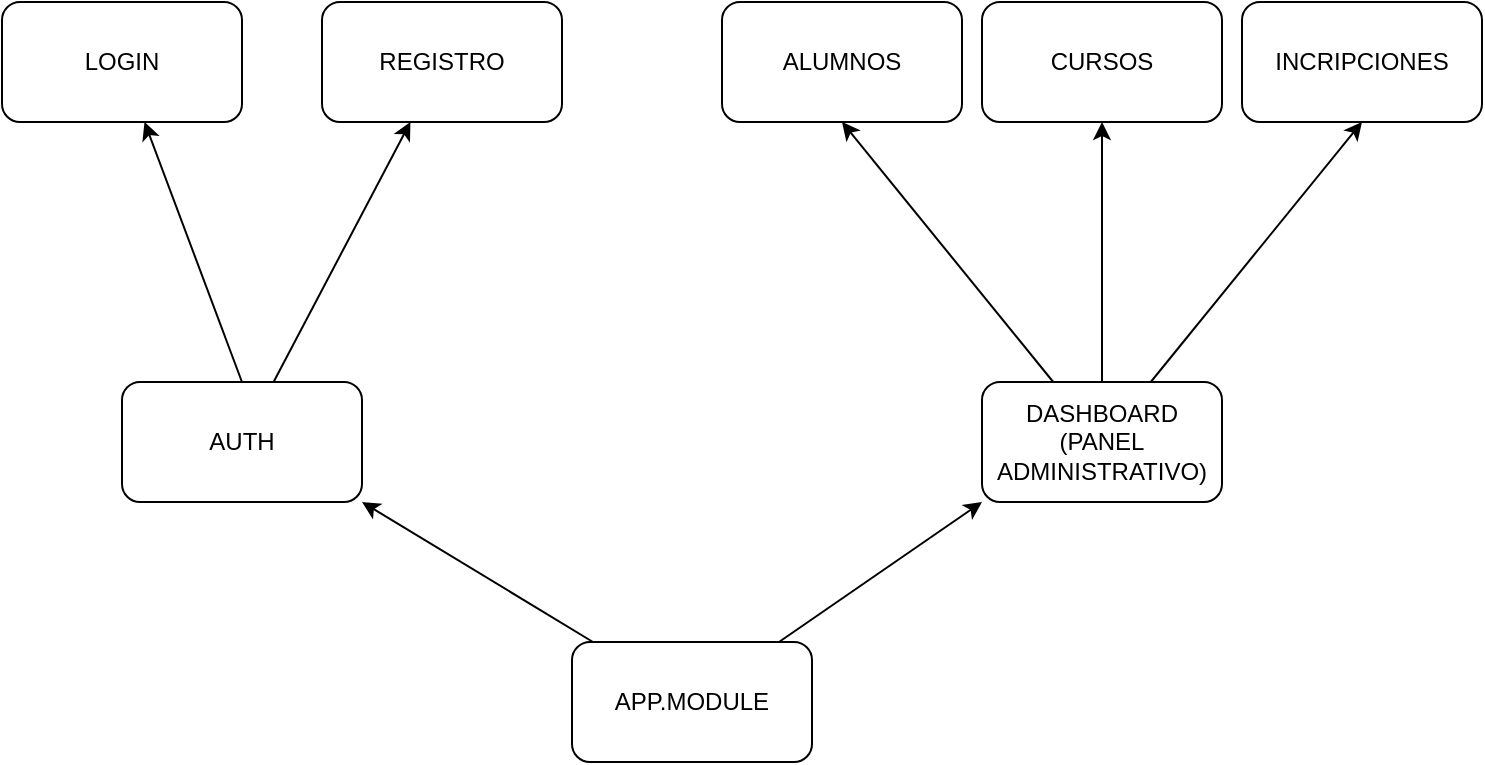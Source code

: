 <mxfile>
    <diagram id="AI9-AMglehtkzfzj1aAA" name="Page-1">
        <mxGraphModel dx="619" dy="607" grid="1" gridSize="10" guides="1" tooltips="1" connect="1" arrows="1" fold="1" page="1" pageScale="1" pageWidth="850" pageHeight="1100" math="0" shadow="0">
            <root>
                <mxCell id="0"/>
                <mxCell id="1" parent="0"/>
                <mxCell id="4" style="edgeStyle=none;html=1;exitX=0.5;exitY=0;exitDx=0;exitDy=0;" edge="1" parent="1" source="2" target="5">
                    <mxGeometry relative="1" as="geometry">
                        <mxPoint x="80" y="120" as="targetPoint"/>
                    </mxGeometry>
                </mxCell>
                <mxCell id="6" style="edgeStyle=none;html=1;" edge="1" parent="1" source="2" target="7">
                    <mxGeometry relative="1" as="geometry">
                        <mxPoint x="200" y="150" as="targetPoint"/>
                    </mxGeometry>
                </mxCell>
                <mxCell id="2" value="AUTH" style="rounded=1;whiteSpace=wrap;html=1;" vertex="1" parent="1">
                    <mxGeometry x="80" y="280" width="120" height="60" as="geometry"/>
                </mxCell>
                <mxCell id="15" style="edgeStyle=none;html=1;entryX=0.5;entryY=1;entryDx=0;entryDy=0;" edge="1" parent="1" source="3" target="9">
                    <mxGeometry relative="1" as="geometry"/>
                </mxCell>
                <mxCell id="16" style="edgeStyle=none;html=1;" edge="1" parent="1" source="3" target="10">
                    <mxGeometry relative="1" as="geometry"/>
                </mxCell>
                <mxCell id="17" style="edgeStyle=none;html=1;entryX=0.5;entryY=1;entryDx=0;entryDy=0;" edge="1" parent="1" source="3" target="12">
                    <mxGeometry relative="1" as="geometry"/>
                </mxCell>
                <mxCell id="3" value="DASHBOARD (PANEL ADMINISTRATIVO)" style="rounded=1;whiteSpace=wrap;html=1;" vertex="1" parent="1">
                    <mxGeometry x="510" y="280" width="120" height="60" as="geometry"/>
                </mxCell>
                <mxCell id="5" value="LOGIN" style="rounded=1;whiteSpace=wrap;html=1;" vertex="1" parent="1">
                    <mxGeometry x="20" y="90" width="120" height="60" as="geometry"/>
                </mxCell>
                <mxCell id="7" value="REGISTRO" style="rounded=1;whiteSpace=wrap;html=1;" vertex="1" parent="1">
                    <mxGeometry x="180" y="90" width="120" height="60" as="geometry"/>
                </mxCell>
                <mxCell id="13" style="edgeStyle=none;html=1;entryX=1;entryY=1;entryDx=0;entryDy=0;" edge="1" parent="1" source="8" target="2">
                    <mxGeometry relative="1" as="geometry"/>
                </mxCell>
                <mxCell id="14" style="edgeStyle=none;html=1;entryX=0;entryY=1;entryDx=0;entryDy=0;" edge="1" parent="1" source="8" target="3">
                    <mxGeometry relative="1" as="geometry"/>
                </mxCell>
                <mxCell id="8" value="APP.MODULE" style="rounded=1;whiteSpace=wrap;html=1;" vertex="1" parent="1">
                    <mxGeometry x="305" y="410" width="120" height="60" as="geometry"/>
                </mxCell>
                <mxCell id="9" value="ALUMNOS" style="rounded=1;whiteSpace=wrap;html=1;" vertex="1" parent="1">
                    <mxGeometry x="380" y="90" width="120" height="60" as="geometry"/>
                </mxCell>
                <mxCell id="10" value="CURSOS" style="rounded=1;whiteSpace=wrap;html=1;" vertex="1" parent="1">
                    <mxGeometry x="510" y="90" width="120" height="60" as="geometry"/>
                </mxCell>
                <mxCell id="12" value="INCRIPCIONES" style="rounded=1;whiteSpace=wrap;html=1;" vertex="1" parent="1">
                    <mxGeometry x="640" y="90" width="120" height="60" as="geometry"/>
                </mxCell>
            </root>
        </mxGraphModel>
    </diagram>
</mxfile>